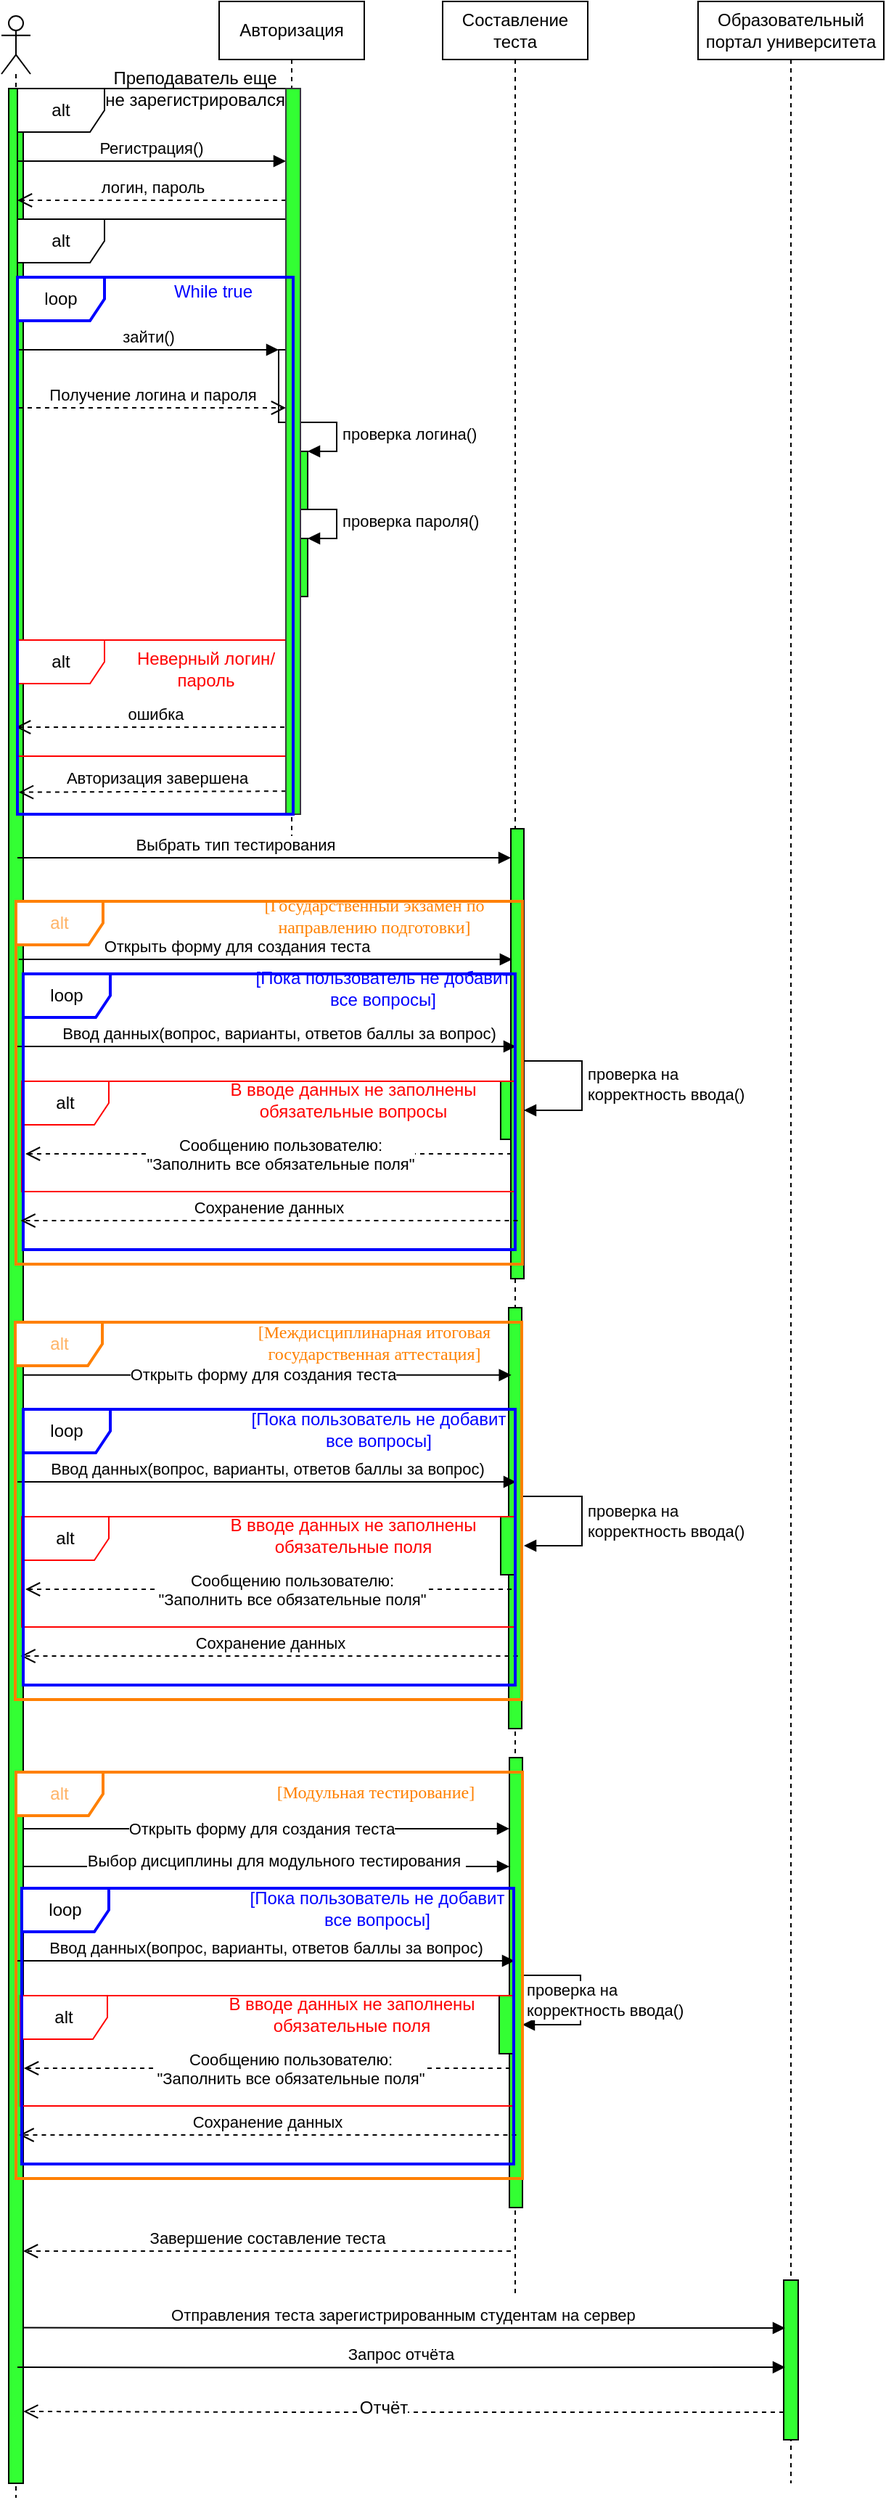 <mxfile version="13.9.9" type="device" pages="3"><diagram id="DQb4d8xNR6suvNKUtY2s" name="Страница 1"><mxGraphModel dx="1086" dy="806" grid="1" gridSize="10" guides="1" tooltips="1" connect="1" arrows="1" fold="1" page="1" pageScale="1" pageWidth="1169" pageHeight="827" math="0" shadow="0"><root><mxCell id="0"/><mxCell id="1" parent="0"/><mxCell id="EneFBmRPucy74xDtm1-v-18" value="" style="shape=umlLifeline;participant=umlActor;perimeter=lifelinePerimeter;whiteSpace=wrap;html=1;container=1;collapsible=0;recursiveResize=0;verticalAlign=top;spacingTop=36;outlineConnect=0;" parent="1" vertex="1"><mxGeometry y="10" width="20" height="1710" as="geometry"/></mxCell><mxCell id="EneFBmRPucy74xDtm1-v-19" value="" style="html=1;points=[];perimeter=orthogonalPerimeter;strokeColor=#000000;fillColor=#33FF33;" parent="EneFBmRPucy74xDtm1-v-18" vertex="1"><mxGeometry x="5" y="50" width="10" height="1650" as="geometry"/></mxCell><mxCell id="EneFBmRPucy74xDtm1-v-20" value="Авторизация" style="shape=umlLifeline;perimeter=lifelinePerimeter;whiteSpace=wrap;html=1;container=1;collapsible=0;recursiveResize=0;outlineConnect=0;" parent="1" vertex="1"><mxGeometry x="150" width="100" height="580" as="geometry"/></mxCell><mxCell id="EneFBmRPucy74xDtm1-v-21" value="alt" style="shape=umlFrame;whiteSpace=wrap;html=1;" parent="1" vertex="1"><mxGeometry x="11" y="60" width="190" height="90" as="geometry"/></mxCell><mxCell id="EneFBmRPucy74xDtm1-v-22" value="Преподаватель еще не зарегистрировался" style="text;html=1;strokeColor=none;fillColor=none;align=center;verticalAlign=middle;whiteSpace=wrap;rounded=0;" parent="1" vertex="1"><mxGeometry x="69" y="50" width="129" height="20" as="geometry"/></mxCell><mxCell id="EneFBmRPucy74xDtm1-v-23" value="" style="html=1;points=[];perimeter=orthogonalPerimeter;" parent="1" vertex="1"><mxGeometry x="196" y="110" width="10" height="30" as="geometry"/></mxCell><mxCell id="EneFBmRPucy74xDtm1-v-24" value="Регистрация()" style="html=1;verticalAlign=bottom;endArrow=block;entryX=0;entryY=0;exitX=0;exitY=0.556;exitDx=0;exitDy=0;exitPerimeter=0;" parent="1" source="EneFBmRPucy74xDtm1-v-21" target="EneFBmRPucy74xDtm1-v-23" edge="1"><mxGeometry relative="1" as="geometry"><mxPoint x="121" y="110" as="sourcePoint"/></mxGeometry></mxCell><mxCell id="EneFBmRPucy74xDtm1-v-25" value="логин, пароль" style="html=1;verticalAlign=bottom;endArrow=open;dashed=1;endSize=8;" parent="1" source="EneFBmRPucy74xDtm1-v-23" edge="1"><mxGeometry relative="1" as="geometry"><mxPoint x="11" y="137" as="targetPoint"/></mxGeometry></mxCell><mxCell id="EneFBmRPucy74xDtm1-v-26" value="alt" style="shape=umlFrame;whiteSpace=wrap;html=1;" parent="1" vertex="1"><mxGeometry x="11" y="150" width="190" height="290" as="geometry"/></mxCell><mxCell id="EneFBmRPucy74xDtm1-v-27" value="While true" style="text;html=1;strokeColor=none;fillColor=none;align=center;verticalAlign=middle;whiteSpace=wrap;rounded=0;labelBackgroundColor=#ffffff;fontColor=#0000FF;" parent="1" vertex="1"><mxGeometry x="111" y="190" width="70" height="20" as="geometry"/></mxCell><mxCell id="EneFBmRPucy74xDtm1-v-28" value="" style="html=1;points=[];perimeter=orthogonalPerimeter;" parent="1" vertex="1"><mxGeometry x="191" y="240" width="10" height="50" as="geometry"/></mxCell><mxCell id="EneFBmRPucy74xDtm1-v-29" value="зайти()" style="html=1;verticalAlign=bottom;endArrow=block;entryX=0;entryY=0;exitX=0.005;exitY=0.135;exitDx=0;exitDy=0;exitPerimeter=0;" parent="1" source="EneFBmRPucy74xDtm1-v-62" target="EneFBmRPucy74xDtm1-v-28" edge="1"><mxGeometry relative="1" as="geometry"><mxPoint x="121" y="220" as="sourcePoint"/></mxGeometry></mxCell><mxCell id="EneFBmRPucy74xDtm1-v-30" value="Получение логина и пароля" style="html=1;verticalAlign=bottom;endArrow=open;dashed=1;endSize=8;" parent="1" target="EneFBmRPucy74xDtm1-v-39" edge="1"><mxGeometry relative="1" as="geometry"><mxPoint x="10" y="287" as="targetPoint"/><mxPoint x="12" y="280" as="sourcePoint"/><Array as="points"><mxPoint x="131" y="280"/></Array></mxGeometry></mxCell><mxCell id="EneFBmRPucy74xDtm1-v-31" value="" style="html=1;points=[];perimeter=orthogonalPerimeter;fillColor=#33FF33;" parent="1" vertex="1"><mxGeometry x="201" y="310" width="10" height="40" as="geometry"/></mxCell><mxCell id="EneFBmRPucy74xDtm1-v-32" value="проверка логина()" style="edgeStyle=orthogonalEdgeStyle;html=1;align=left;spacingLeft=2;endArrow=block;rounded=0;entryX=1;entryY=0;" parent="1" target="EneFBmRPucy74xDtm1-v-31" edge="1"><mxGeometry relative="1" as="geometry"><mxPoint x="206" y="290" as="sourcePoint"/><Array as="points"><mxPoint x="231" y="290"/></Array></mxGeometry></mxCell><mxCell id="EneFBmRPucy74xDtm1-v-33" value="" style="html=1;points=[];perimeter=orthogonalPerimeter;fillColor=#33FF33;" parent="1" vertex="1"><mxGeometry x="201" y="370" width="10" height="40" as="geometry"/></mxCell><mxCell id="EneFBmRPucy74xDtm1-v-34" value="проверка пароля()" style="edgeStyle=orthogonalEdgeStyle;html=1;align=left;spacingLeft=2;endArrow=block;rounded=0;entryX=1;entryY=0;" parent="1" target="EneFBmRPucy74xDtm1-v-33" edge="1"><mxGeometry relative="1" as="geometry"><mxPoint x="206" y="350" as="sourcePoint"/><Array as="points"><mxPoint x="231" y="350"/></Array></mxGeometry></mxCell><mxCell id="EneFBmRPucy74xDtm1-v-35" value="alt" style="shape=umlFrame;whiteSpace=wrap;html=1;strokeColor=#FF0000;" parent="1" vertex="1"><mxGeometry x="11" y="440" width="190" height="80" as="geometry"/></mxCell><mxCell id="EneFBmRPucy74xDtm1-v-36" value="Неверный логин/пароль" style="text;html=1;strokeColor=none;fillColor=none;align=center;verticalAlign=middle;whiteSpace=wrap;rounded=0;fontColor=#FF0000;" parent="1" vertex="1"><mxGeometry x="91" y="450" width="100" height="20" as="geometry"/></mxCell><mxCell id="EneFBmRPucy74xDtm1-v-37" value="ошибка" style="html=1;verticalAlign=bottom;endArrow=open;dashed=1;endSize=8;exitX=1;exitY=0.75;exitDx=0;exitDy=0;exitPerimeter=0;" parent="1" source="EneFBmRPucy74xDtm1-v-35" edge="1"><mxGeometry relative="1" as="geometry"><mxPoint x="10" y="500" as="targetPoint"/><mxPoint x="196.5" y="500.5" as="sourcePoint"/></mxGeometry></mxCell><mxCell id="EneFBmRPucy74xDtm1-v-38" value="Авторизация завершена" style="html=1;verticalAlign=bottom;endArrow=open;dashed=1;endSize=8;exitX=1.005;exitY=0.957;exitDx=0;exitDy=0;exitPerimeter=0;entryX=0.005;entryY=0.959;entryDx=0;entryDy=0;entryPerimeter=0;" parent="1" source="EneFBmRPucy74xDtm1-v-62" target="EneFBmRPucy74xDtm1-v-62" edge="1"><mxGeometry relative="1" as="geometry"><mxPoint x="20.05" y="511.04" as="targetPoint"/><mxPoint x="211" y="510" as="sourcePoint"/></mxGeometry></mxCell><mxCell id="EneFBmRPucy74xDtm1-v-39" value="" style="html=1;points=[];perimeter=orthogonalPerimeter;strokeColor=#36393d;fillColor=#33FF33;" parent="1" vertex="1"><mxGeometry x="196" y="60" width="10" height="500" as="geometry"/></mxCell><mxCell id="EneFBmRPucy74xDtm1-v-40" value="Составление теста" style="shape=umlLifeline;perimeter=lifelinePerimeter;whiteSpace=wrap;html=1;container=1;collapsible=0;recursiveResize=0;outlineConnect=0;" parent="1" vertex="1"><mxGeometry x="304" width="100" height="1580" as="geometry"/></mxCell><mxCell id="EneFBmRPucy74xDtm1-v-42" value="" style="html=1;points=[];perimeter=orthogonalPerimeter;fillColor=#33FF33;" parent="EneFBmRPucy74xDtm1-v-40" vertex="1"><mxGeometry x="39.98" y="744" width="10" height="40" as="geometry"/></mxCell><mxCell id="EneFBmRPucy74xDtm1-v-43" value="проверка на &lt;br&gt;корректность ввода()" style="edgeStyle=orthogonalEdgeStyle;html=1;align=left;spacingLeft=2;endArrow=block;rounded=0;exitX=1;exitY=1;exitDx=0;exitDy=0;exitPerimeter=0;" parent="EneFBmRPucy74xDtm1-v-40" edge="1"><mxGeometry relative="1" as="geometry"><mxPoint x="54.98" y="730" as="sourcePoint"/><Array as="points"><mxPoint x="95.98" y="730"/><mxPoint x="95.98" y="764"/></Array><mxPoint x="55.98" y="764" as="targetPoint"/></mxGeometry></mxCell><mxCell id="EneFBmRPucy74xDtm1-v-102" value="" style="html=1;points=[];perimeter=orthogonalPerimeter;fillColor=#33FF33;" parent="EneFBmRPucy74xDtm1-v-40" vertex="1"><mxGeometry x="45.5" y="900" width="9" height="290" as="geometry"/></mxCell><mxCell id="EneFBmRPucy74xDtm1-v-45" value="Выбрать тип тестирования" style="html=1;verticalAlign=bottom;endArrow=block;" parent="1" edge="1"><mxGeometry x="-0.118" relative="1" as="geometry"><mxPoint x="11.001" y="590.0" as="sourcePoint"/><mxPoint x="351" y="590" as="targetPoint"/><mxPoint as="offset"/></mxGeometry></mxCell><mxCell id="EneFBmRPucy74xDtm1-v-51" value="" style="html=1;points=[];perimeter=orthogonalPerimeter;fillColor=#33FF33;" parent="1" vertex="1"><mxGeometry x="351" y="570" width="9" height="310" as="geometry"/></mxCell><mxCell id="EneFBmRPucy74xDtm1-v-52" value="Образовательный портал университета" style="shape=umlLifeline;perimeter=lifelinePerimeter;whiteSpace=wrap;html=1;container=1;collapsible=0;recursiveResize=0;outlineConnect=0;" parent="1" vertex="1"><mxGeometry x="480" width="128" height="1710" as="geometry"/></mxCell><mxCell id="EneFBmRPucy74xDtm1-v-75" value="" style="html=1;points=[];perimeter=orthogonalPerimeter;fillColor=#33FF33;" parent="EneFBmRPucy74xDtm1-v-52" vertex="1"><mxGeometry x="59" y="1570" width="10" height="110" as="geometry"/></mxCell><mxCell id="EneFBmRPucy74xDtm1-v-62" value="loop" style="shape=umlFrame;whiteSpace=wrap;html=1;strokeColor=#0000FF;strokeWidth=2;" parent="1" vertex="1"><mxGeometry x="11" y="190" width="190" height="370" as="geometry"/></mxCell><mxCell id="EneFBmRPucy74xDtm1-v-79" value="" style="group" parent="1" vertex="1" connectable="0"><mxGeometry x="9.98" y="620" width="350.02" height="250" as="geometry"/></mxCell><mxCell id="EneFBmRPucy74xDtm1-v-1" value="alt" style="shape=umlFrame;whiteSpace=wrap;html=1;strokeColor=#FF0000;" parent="EneFBmRPucy74xDtm1-v-79" vertex="1"><mxGeometry x="4.0" y="124" width="340" height="76" as="geometry"/></mxCell><mxCell id="EneFBmRPucy74xDtm1-v-47" value="В вводе данных не заполнены обязательные вопросы" style="text;html=1;strokeColor=none;fillColor=none;align=center;verticalAlign=middle;whiteSpace=wrap;rounded=0;fontColor=#FF0000;" parent="EneFBmRPucy74xDtm1-v-79" vertex="1"><mxGeometry x="131.02" y="127" width="202.98" height="20" as="geometry"/></mxCell><mxCell id="EneFBmRPucy74xDtm1-v-48" value="Сообщению пользователю: &lt;br&gt;&quot;Заполнить все обязательные поля&quot;" style="html=1;verticalAlign=bottom;endArrow=open;dashed=1;endSize=8;" parent="EneFBmRPucy74xDtm1-v-79" edge="1"><mxGeometry x="-0.051" y="16" relative="1" as="geometry"><mxPoint x="6.5" y="174.0" as="targetPoint"/><mxPoint x="341.5" y="174" as="sourcePoint"/><Array as="points"><mxPoint x="281.5" y="174"/></Array><mxPoint as="offset"/></mxGeometry></mxCell><mxCell id="EneFBmRPucy74xDtm1-v-66" value="Открыть форму для создания теста" style="html=1;verticalAlign=bottom;endArrow=block;" parent="EneFBmRPucy74xDtm1-v-79" edge="1"><mxGeometry x="-0.118" relative="1" as="geometry"><mxPoint x="1.95" y="40" as="sourcePoint"/><mxPoint x="341.95" y="40" as="targetPoint"/><mxPoint as="offset"/></mxGeometry></mxCell><mxCell id="EneFBmRPucy74xDtm1-v-70" value="Ввод данных(вопрос, варианты, ответов баллы за вопрос)" style="html=1;verticalAlign=bottom;endArrow=block;exitX=0.5;exitY=0.456;exitDx=0;exitDy=0;exitPerimeter=0;" parent="EneFBmRPucy74xDtm1-v-79" edge="1"><mxGeometry x="0.048" relative="1" as="geometry"><mxPoint x="1.02" y="100" as="sourcePoint"/><mxPoint x="344.52" y="100" as="targetPoint"/><mxPoint as="offset"/></mxGeometry></mxCell><mxCell id="EneFBmRPucy74xDtm1-v-71" value="loop" style="shape=umlFrame;whiteSpace=wrap;html=1;strokeColor=#0000FF;strokeWidth=2;" parent="EneFBmRPucy74xDtm1-v-79" vertex="1"><mxGeometry x="5.0" y="50" width="339" height="190" as="geometry"/></mxCell><mxCell id="EneFBmRPucy74xDtm1-v-73" value="Сохранение данных" style="html=1;verticalAlign=bottom;endArrow=open;dashed=1;endSize=8;" parent="EneFBmRPucy74xDtm1-v-79" edge="1"><mxGeometry relative="1" as="geometry"><mxPoint x="3.25" y="220.0" as="targetPoint"/><mxPoint x="345.75" y="220.0" as="sourcePoint"/></mxGeometry></mxCell><mxCell id="EneFBmRPucy74xDtm1-v-74" value="[Пока пользователь не добавит все вопросы]" style="text;html=1;strokeColor=none;fillColor=none;align=center;verticalAlign=middle;whiteSpace=wrap;rounded=0;fontColor=#0000FF;" parent="EneFBmRPucy74xDtm1-v-79" vertex="1"><mxGeometry x="156.02" y="50" width="194" height="20" as="geometry"/></mxCell><mxCell id="EneFBmRPucy74xDtm1-v-77" value="&lt;span style=&quot;line-height: 115% ; font-family: &amp;quot;times new roman&amp;quot; , serif&quot;&gt;&lt;font style=&quot;font-size: 12px&quot;&gt;[Государственный экзамен по направлению подготовки]&lt;/font&gt;&lt;/span&gt;" style="text;html=1;strokeColor=none;fillColor=none;align=center;verticalAlign=middle;whiteSpace=wrap;rounded=0;fontSize=12;fontColor=#FF8000;" parent="EneFBmRPucy74xDtm1-v-79" vertex="1"><mxGeometry x="144.02" width="206" height="20" as="geometry"/></mxCell><mxCell id="EneFBmRPucy74xDtm1-v-76" value="alt" style="shape=umlFrame;whiteSpace=wrap;html=1;strokeWidth=2;fontColor=#FFB366;strokeColor=#FF8000;" parent="EneFBmRPucy74xDtm1-v-79" vertex="1"><mxGeometry width="349" height="250" as="geometry"/></mxCell><mxCell id="EneFBmRPucy74xDtm1-v-50" value="Отправления теста зарегистрированным студентам на сервер&amp;nbsp;" style="html=1;verticalAlign=bottom;endArrow=block;exitX=1.053;exitY=0.935;exitDx=0;exitDy=0;exitPerimeter=0;" parent="1" source="EneFBmRPucy74xDtm1-v-19" edge="1"><mxGeometry relative="1" as="geometry"><mxPoint x="56" y="1690" as="sourcePoint"/><mxPoint x="540" y="1603" as="targetPoint"/><Array as="points"><mxPoint x="162" y="1603"/></Array></mxGeometry></mxCell><mxCell id="EneFBmRPucy74xDtm1-v-130" value="" style="group" parent="1" vertex="1" connectable="0"><mxGeometry x="9.5" y="910" width="390.5" height="260" as="geometry"/></mxCell><mxCell id="EneFBmRPucy74xDtm1-v-115" value="" style="html=1;points=[];perimeter=orthogonalPerimeter;fillColor=#33FF33;" parent="EneFBmRPucy74xDtm1-v-130" vertex="1"><mxGeometry x="334.5" y="134" width="10" height="40" as="geometry"/></mxCell><mxCell id="EneFBmRPucy74xDtm1-v-116" value="проверка на &lt;br&gt;корректность ввода()" style="edgeStyle=orthogonalEdgeStyle;html=1;align=left;spacingLeft=2;endArrow=block;rounded=0;exitX=1;exitY=1;exitDx=0;exitDy=0;exitPerimeter=0;" parent="EneFBmRPucy74xDtm1-v-130" edge="1"><mxGeometry relative="1" as="geometry"><mxPoint x="349.5" y="120" as="sourcePoint"/><Array as="points"><mxPoint x="390.5" y="120"/><mxPoint x="390.5" y="154"/></Array><mxPoint x="350.5" y="154" as="targetPoint"/></mxGeometry></mxCell><mxCell id="EneFBmRPucy74xDtm1-v-118" value="alt" style="shape=umlFrame;whiteSpace=wrap;html=1;strokeColor=#FF0000;" parent="EneFBmRPucy74xDtm1-v-130" vertex="1"><mxGeometry x="4.5" y="134" width="340" height="76" as="geometry"/></mxCell><mxCell id="EneFBmRPucy74xDtm1-v-119" value="В вводе данных не заполнены обязательные поля" style="text;html=1;strokeColor=none;fillColor=none;align=center;verticalAlign=middle;whiteSpace=wrap;rounded=0;fontColor=#FF0000;" parent="EneFBmRPucy74xDtm1-v-130" vertex="1"><mxGeometry x="131.52" y="137" width="202.98" height="20" as="geometry"/></mxCell><mxCell id="EneFBmRPucy74xDtm1-v-120" value="Сообщению пользователю: &lt;br&gt;&quot;Заполнить все обязательные поля&quot;" style="html=1;verticalAlign=bottom;endArrow=open;dashed=1;endSize=8;" parent="EneFBmRPucy74xDtm1-v-130" edge="1"><mxGeometry x="-79.5" y="-960" as="geometry"><mxPoint x="7" y="184.0" as="targetPoint"/><mxPoint x="342" y="184" as="sourcePoint"/><Array as="points"><mxPoint x="282" y="184"/></Array><mxPoint x="16" y="16" as="offset"/></mxGeometry></mxCell><mxCell id="EneFBmRPucy74xDtm1-v-121" value="Открыть форму для создания теста" style="html=1;verticalAlign=bottom;endArrow=block;entryX=0.205;entryY=0.16;entryDx=0;entryDy=0;entryPerimeter=0;" parent="EneFBmRPucy74xDtm1-v-130" source="EneFBmRPucy74xDtm1-v-19" target="EneFBmRPucy74xDtm1-v-102" edge="1"><mxGeometry x="-79.5" y="-960" as="geometry"><mxPoint x="2.5" y="50" as="sourcePoint"/><mxPoint x="342.45" y="50" as="targetPoint"/><mxPoint x="-3" y="9" as="offset"/></mxGeometry></mxCell><mxCell id="EneFBmRPucy74xDtm1-v-122" value="Ввод данных(вопрос, варианты, ответов баллы за вопрос)" style="html=1;verticalAlign=bottom;endArrow=block;exitX=0.5;exitY=0.456;exitDx=0;exitDy=0;exitPerimeter=0;" parent="EneFBmRPucy74xDtm1-v-130" edge="1"><mxGeometry x="0.5" y="10" as="geometry"><mxPoint x="1.52" y="110" as="sourcePoint"/><mxPoint x="345.02" y="110" as="targetPoint"/><mxPoint as="offset"/></mxGeometry></mxCell><mxCell id="EneFBmRPucy74xDtm1-v-124" value="Сохранение данных" style="html=1;verticalAlign=bottom;endArrow=open;dashed=1;endSize=8;" parent="EneFBmRPucy74xDtm1-v-130" edge="1"><mxGeometry x="0.5" y="10" as="geometry"><mxPoint x="3.75" y="230.0" as="targetPoint"/><mxPoint x="346.25" y="230.0" as="sourcePoint"/></mxGeometry></mxCell><mxCell id="EneFBmRPucy74xDtm1-v-125" value="[Пока пользователь не добавит все вопросы]" style="text;html=1;strokeColor=none;fillColor=none;align=center;verticalAlign=middle;whiteSpace=wrap;rounded=0;fontColor=#0000FF;" parent="EneFBmRPucy74xDtm1-v-130" vertex="1"><mxGeometry x="153.52" y="64" width="194" height="20" as="geometry"/></mxCell><mxCell id="EneFBmRPucy74xDtm1-v-126" value="&lt;span style=&quot;line-height: 115% ; font-family: &amp;#34;times new roman&amp;#34; , serif&quot;&gt;&lt;font style=&quot;font-size: 12px&quot;&gt;[Междисциплинарная итоговая государственная аттестация]&lt;/font&gt;&lt;/span&gt;" style="text;html=1;strokeColor=none;fillColor=none;align=center;verticalAlign=middle;whiteSpace=wrap;rounded=0;fontSize=12;fontColor=#FF8000;" parent="EneFBmRPucy74xDtm1-v-130" vertex="1"><mxGeometry x="144.52" y="4" width="206" height="20" as="geometry"/></mxCell><mxCell id="EneFBmRPucy74xDtm1-v-123" value="loop" style="shape=umlFrame;whiteSpace=wrap;html=1;strokeColor=#0000FF;strokeWidth=2;" parent="EneFBmRPucy74xDtm1-v-130" vertex="1"><mxGeometry x="5.5" y="60" width="339" height="190" as="geometry"/></mxCell><mxCell id="EneFBmRPucy74xDtm1-v-127" value="alt" style="shape=umlFrame;whiteSpace=wrap;html=1;strokeWidth=2;fontColor=#FFB366;strokeColor=#FF8000;" parent="EneFBmRPucy74xDtm1-v-130" vertex="1"><mxGeometry width="349" height="260" as="geometry"/></mxCell><mxCell id="EneFBmRPucy74xDtm1-v-160" value="" style="group" parent="1" vertex="1" connectable="0"><mxGeometry x="10" y="1210" width="388.98" height="310" as="geometry"/></mxCell><mxCell id="EneFBmRPucy74xDtm1-v-145" value="" style="html=1;points=[];perimeter=orthogonalPerimeter;fillColor=#33FF33;" parent="EneFBmRPucy74xDtm1-v-160" vertex="1"><mxGeometry x="340" width="9" height="310" as="geometry"/></mxCell><mxCell id="EneFBmRPucy74xDtm1-v-147" value="" style="html=1;points=[];perimeter=orthogonalPerimeter;fillColor=#33FF33;" parent="EneFBmRPucy74xDtm1-v-160" vertex="1"><mxGeometry x="332.98" y="164" width="10" height="40" as="geometry"/></mxCell><mxCell id="EneFBmRPucy74xDtm1-v-148" value="проверка на &lt;br&gt;корректность ввода()" style="edgeStyle=orthogonalEdgeStyle;html=1;align=left;spacingLeft=2;endArrow=block;rounded=0;exitX=1;exitY=1;exitDx=0;exitDy=0;exitPerimeter=0;" parent="EneFBmRPucy74xDtm1-v-160" edge="1"><mxGeometry x="-1.52" y="30" as="geometry"><mxPoint x="347.98" y="150" as="sourcePoint"/><Array as="points"><mxPoint x="388.98" y="150"/><mxPoint x="388.98" y="184"/></Array><mxPoint x="348.98" y="184" as="targetPoint"/></mxGeometry></mxCell><mxCell id="EneFBmRPucy74xDtm1-v-149" value="alt" style="shape=umlFrame;whiteSpace=wrap;html=1;strokeColor=#FF0000;" parent="EneFBmRPucy74xDtm1-v-160" vertex="1"><mxGeometry x="2.98" y="164" width="340" height="76" as="geometry"/></mxCell><mxCell id="EneFBmRPucy74xDtm1-v-150" value="В вводе данных не заполнены обязательные поля" style="text;html=1;strokeColor=none;fillColor=none;align=center;verticalAlign=middle;whiteSpace=wrap;rounded=0;fontColor=#FF0000;" parent="EneFBmRPucy74xDtm1-v-160" vertex="1"><mxGeometry x="130.0" y="167" width="202.98" height="20" as="geometry"/></mxCell><mxCell id="EneFBmRPucy74xDtm1-v-151" value="Сообщению пользователю: &lt;br&gt;&quot;Заполнить все обязательные поля&quot;" style="html=1;verticalAlign=bottom;endArrow=open;dashed=1;endSize=8;" parent="EneFBmRPucy74xDtm1-v-160" edge="1"><mxGeometry x="-81.02" y="-930" as="geometry"><mxPoint x="5.48" y="214.0" as="targetPoint"/><mxPoint x="340.48" y="214" as="sourcePoint"/><Array as="points"><mxPoint x="280.48" y="214"/></Array><mxPoint x="16" y="16" as="offset"/></mxGeometry></mxCell><mxCell id="EneFBmRPucy74xDtm1-v-152" value="Открыть форму для создания теста" style="html=1;verticalAlign=bottom;endArrow=block;exitX=0.99;exitY=0.831;exitDx=0;exitDy=0;exitPerimeter=0;" parent="EneFBmRPucy74xDtm1-v-160" edge="1"><mxGeometry x="-79.5" y="-956" as="geometry"><mxPoint x="4.9" y="48.95" as="sourcePoint"/><mxPoint x="340" y="48.95" as="targetPoint"/><mxPoint x="-3" y="9" as="offset"/></mxGeometry></mxCell><mxCell id="EneFBmRPucy74xDtm1-v-153" value="Ввод данных(вопрос, варианты, ответов баллы за вопрос)" style="html=1;verticalAlign=bottom;endArrow=block;exitX=0.5;exitY=0.456;exitDx=0;exitDy=0;exitPerimeter=0;" parent="EneFBmRPucy74xDtm1-v-160" edge="1"><mxGeometry x="-1.02" y="40" as="geometry"><mxPoint y="140" as="sourcePoint"/><mxPoint x="343.5" y="140" as="targetPoint"/><mxPoint as="offset"/></mxGeometry></mxCell><mxCell id="EneFBmRPucy74xDtm1-v-154" value="Сохранение данных" style="html=1;verticalAlign=bottom;endArrow=open;dashed=1;endSize=8;" parent="EneFBmRPucy74xDtm1-v-160" edge="1"><mxGeometry x="-1.02" y="40" as="geometry"><mxPoint x="2.23" y="260.0" as="targetPoint"/><mxPoint x="344.73" y="260.0" as="sourcePoint"/></mxGeometry></mxCell><mxCell id="EneFBmRPucy74xDtm1-v-155" value="[Пока пользователь не добавит все вопросы]" style="text;html=1;strokeColor=none;fillColor=none;align=center;verticalAlign=middle;whiteSpace=wrap;rounded=0;fontColor=#0000FF;" parent="EneFBmRPucy74xDtm1-v-160" vertex="1"><mxGeometry x="152.0" y="94" width="194" height="20" as="geometry"/></mxCell><mxCell id="EneFBmRPucy74xDtm1-v-156" value="&lt;span style=&quot;line-height: 115% ; font-family: &amp;#34;times new roman&amp;#34; , serif&quot;&gt;&lt;font style=&quot;font-size: 12px&quot;&gt;[Модульная тестирование]&lt;/font&gt;&lt;/span&gt;" style="text;html=1;strokeColor=none;fillColor=none;align=center;verticalAlign=middle;whiteSpace=wrap;rounded=0;fontSize=12;fontColor=#FF8000;" parent="EneFBmRPucy74xDtm1-v-160" vertex="1"><mxGeometry x="144.52" y="14" width="206" height="20" as="geometry"/></mxCell><mxCell id="EneFBmRPucy74xDtm1-v-157" value="loop" style="shape=umlFrame;whiteSpace=wrap;html=1;strokeColor=#0000FF;strokeWidth=2;" parent="EneFBmRPucy74xDtm1-v-160" vertex="1"><mxGeometry x="3.98" y="90" width="339" height="190" as="geometry"/></mxCell><mxCell id="EneFBmRPucy74xDtm1-v-159" value="Выбор дисциплины для модульного тестирования&amp;nbsp;" style="html=1;verticalAlign=bottom;endArrow=block;" parent="EneFBmRPucy74xDtm1-v-160" source="EneFBmRPucy74xDtm1-v-19" edge="1"><mxGeometry x="-80" y="-1260" as="geometry"><mxPoint x="14.9" y="64.95" as="sourcePoint"/><mxPoint x="340" y="75" as="targetPoint"/><mxPoint x="6" y="5" as="offset"/></mxGeometry></mxCell><mxCell id="EneFBmRPucy74xDtm1-v-158" value="alt" style="shape=umlFrame;whiteSpace=wrap;html=1;strokeWidth=2;fontColor=#FFB366;strokeColor=#FF8000;" parent="EneFBmRPucy74xDtm1-v-160" vertex="1"><mxGeometry y="10" width="349" height="280" as="geometry"/></mxCell><mxCell id="EneFBmRPucy74xDtm1-v-161" value="Завершение составление теста" style="html=1;verticalAlign=bottom;endArrow=open;dashed=1;endSize=8;" parent="1" target="EneFBmRPucy74xDtm1-v-19" edge="1"><mxGeometry relative="1" as="geometry"><mxPoint x="166.0" y="1550" as="targetPoint"/><mxPoint x="351" y="1550" as="sourcePoint"/></mxGeometry></mxCell><mxCell id="EneFBmRPucy74xDtm1-v-166" value="" style="html=1;verticalAlign=bottom;endArrow=open;dashed=1;endSize=8;entryX=1.012;entryY=0.97;entryDx=0;entryDy=0;entryPerimeter=0;" parent="1" source="EneFBmRPucy74xDtm1-v-75" target="EneFBmRPucy74xDtm1-v-19" edge="1"><mxGeometry relative="1" as="geometry"><mxPoint x="20" y="1661" as="targetPoint"/><mxPoint x="404" y="1700" as="sourcePoint"/><Array as="points"><mxPoint x="210" y="1661"/></Array></mxGeometry></mxCell><mxCell id="EneFBmRPucy74xDtm1-v-169" value="Отчёт" style="edgeLabel;html=1;align=center;verticalAlign=middle;resizable=0;points=[];fontSize=12;fontColor=#000000;" parent="EneFBmRPucy74xDtm1-v-166" vertex="1" connectable="0"><mxGeometry x="0.056" y="-3" relative="1" as="geometry"><mxPoint as="offset"/></mxGeometry></mxCell><mxCell id="EneFBmRPucy74xDtm1-v-167" value="Запрос отчёта" style="html=1;verticalAlign=bottom;endArrow=block;exitX=1.053;exitY=0.935;exitDx=0;exitDy=0;exitPerimeter=0;" parent="1" edge="1"><mxGeometry relative="1" as="geometry"><mxPoint x="11.0" y="1630.0" as="sourcePoint"/><mxPoint x="540" y="1630" as="targetPoint"/><Array as="points"><mxPoint x="157.47" y="1630.25"/></Array></mxGeometry></mxCell></root></mxGraphModel></diagram><diagram id="0sHlvGUHrufgO4FizRIt" name="Страница 2"><mxGraphModel dx="517" dy="384" grid="1" gridSize="10" guides="1" tooltips="1" connect="1" arrows="1" fold="1" page="1" pageScale="1" pageWidth="1169" pageHeight="827" math="0" shadow="0"><root><mxCell id="208xJ8QuzEEIwREVG3SK-0"/><mxCell id="208xJ8QuzEEIwREVG3SK-1" parent="208xJ8QuzEEIwREVG3SK-0"/><mxCell id="n9BC7-JkYhiyaj2B040G-0" value="" style="shape=umlLifeline;participant=umlActor;perimeter=lifelinePerimeter;whiteSpace=wrap;html=1;container=1;collapsible=0;recursiveResize=0;verticalAlign=top;spacingTop=36;outlineConnect=0;" parent="208xJ8QuzEEIwREVG3SK-1" vertex="1"><mxGeometry x="70" y="60" width="20" height="1540" as="geometry"/></mxCell><mxCell id="n9BC7-JkYhiyaj2B040G-1" value="" style="html=1;points=[];perimeter=orthogonalPerimeter;strokeColor=#000000;fillColor=#33FF33;" parent="n9BC7-JkYhiyaj2B040G-0" vertex="1"><mxGeometry x="5" y="50" width="10" height="1480" as="geometry"/></mxCell><mxCell id="n9BC7-JkYhiyaj2B040G-2" value="Авторизация" style="shape=umlLifeline;perimeter=lifelinePerimeter;whiteSpace=wrap;html=1;container=1;collapsible=0;recursiveResize=0;outlineConnect=0;" parent="208xJ8QuzEEIwREVG3SK-1" vertex="1"><mxGeometry x="220" y="50" width="100" height="580" as="geometry"/></mxCell><mxCell id="n9BC7-JkYhiyaj2B040G-3" value="alt" style="shape=umlFrame;whiteSpace=wrap;html=1;" parent="208xJ8QuzEEIwREVG3SK-1" vertex="1"><mxGeometry x="81" y="110" width="190" height="90" as="geometry"/></mxCell><mxCell id="n9BC7-JkYhiyaj2B040G-4" value="Пользователь еще не зарегистрировался" style="text;html=1;strokeColor=none;fillColor=none;align=center;verticalAlign=middle;whiteSpace=wrap;rounded=0;" parent="208xJ8QuzEEIwREVG3SK-1" vertex="1"><mxGeometry x="132" y="100" width="149" height="20" as="geometry"/></mxCell><mxCell id="n9BC7-JkYhiyaj2B040G-5" value="" style="html=1;points=[];perimeter=orthogonalPerimeter;" parent="208xJ8QuzEEIwREVG3SK-1" vertex="1"><mxGeometry x="266" y="160" width="10" height="30" as="geometry"/></mxCell><mxCell id="n9BC7-JkYhiyaj2B040G-6" value="Регистрация()" style="html=1;verticalAlign=bottom;endArrow=block;entryX=0;entryY=0;exitX=0;exitY=0.556;exitDx=0;exitDy=0;exitPerimeter=0;" parent="208xJ8QuzEEIwREVG3SK-1" source="n9BC7-JkYhiyaj2B040G-3" target="n9BC7-JkYhiyaj2B040G-5" edge="1"><mxGeometry relative="1" as="geometry"><mxPoint x="191" y="160" as="sourcePoint"/></mxGeometry></mxCell><mxCell id="n9BC7-JkYhiyaj2B040G-7" value="логин, пароль" style="html=1;verticalAlign=bottom;endArrow=open;dashed=1;endSize=8;" parent="208xJ8QuzEEIwREVG3SK-1" source="n9BC7-JkYhiyaj2B040G-5" edge="1"><mxGeometry relative="1" as="geometry"><mxPoint x="81" y="187" as="targetPoint"/></mxGeometry></mxCell><mxCell id="n9BC7-JkYhiyaj2B040G-8" value="alt" style="shape=umlFrame;whiteSpace=wrap;html=1;" parent="208xJ8QuzEEIwREVG3SK-1" vertex="1"><mxGeometry x="81" y="200" width="190" height="290" as="geometry"/></mxCell><mxCell id="n9BC7-JkYhiyaj2B040G-9" value="While true" style="text;html=1;strokeColor=none;fillColor=none;align=center;verticalAlign=middle;whiteSpace=wrap;rounded=0;labelBackgroundColor=#ffffff;fontColor=#0000FF;" parent="208xJ8QuzEEIwREVG3SK-1" vertex="1"><mxGeometry x="181" y="240" width="70" height="20" as="geometry"/></mxCell><mxCell id="n9BC7-JkYhiyaj2B040G-10" value="" style="html=1;points=[];perimeter=orthogonalPerimeter;" parent="208xJ8QuzEEIwREVG3SK-1" vertex="1"><mxGeometry x="261" y="290" width="10" height="50" as="geometry"/></mxCell><mxCell id="n9BC7-JkYhiyaj2B040G-11" value="зайти()" style="html=1;verticalAlign=bottom;endArrow=block;entryX=0;entryY=0;exitX=0.005;exitY=0.135;exitDx=0;exitDy=0;exitPerimeter=0;" parent="208xJ8QuzEEIwREVG3SK-1" source="n9BC7-JkYhiyaj2B040G-31" target="n9BC7-JkYhiyaj2B040G-10" edge="1"><mxGeometry relative="1" as="geometry"><mxPoint x="191" y="270" as="sourcePoint"/></mxGeometry></mxCell><mxCell id="n9BC7-JkYhiyaj2B040G-12" value="Получение логина и пароля" style="html=1;verticalAlign=bottom;endArrow=open;dashed=1;endSize=8;" parent="208xJ8QuzEEIwREVG3SK-1" target="n9BC7-JkYhiyaj2B040G-21" edge="1"><mxGeometry relative="1" as="geometry"><mxPoint x="80" y="337" as="targetPoint"/><mxPoint x="82" y="330" as="sourcePoint"/><Array as="points"><mxPoint x="201" y="330"/></Array></mxGeometry></mxCell><mxCell id="n9BC7-JkYhiyaj2B040G-13" value="" style="html=1;points=[];perimeter=orthogonalPerimeter;fillColor=#33FF33;" parent="208xJ8QuzEEIwREVG3SK-1" vertex="1"><mxGeometry x="271" y="360" width="10" height="40" as="geometry"/></mxCell><mxCell id="n9BC7-JkYhiyaj2B040G-14" value="проверка логина()" style="edgeStyle=orthogonalEdgeStyle;html=1;align=left;spacingLeft=2;endArrow=block;rounded=0;entryX=1;entryY=0;" parent="208xJ8QuzEEIwREVG3SK-1" target="n9BC7-JkYhiyaj2B040G-13" edge="1"><mxGeometry relative="1" as="geometry"><mxPoint x="276" y="340" as="sourcePoint"/><Array as="points"><mxPoint x="301" y="340"/></Array></mxGeometry></mxCell><mxCell id="n9BC7-JkYhiyaj2B040G-15" value="" style="html=1;points=[];perimeter=orthogonalPerimeter;fillColor=#33FF33;" parent="208xJ8QuzEEIwREVG3SK-1" vertex="1"><mxGeometry x="271" y="420" width="10" height="40" as="geometry"/></mxCell><mxCell id="n9BC7-JkYhiyaj2B040G-16" value="проверка пароля()" style="edgeStyle=orthogonalEdgeStyle;html=1;align=left;spacingLeft=2;endArrow=block;rounded=0;entryX=1;entryY=0;" parent="208xJ8QuzEEIwREVG3SK-1" target="n9BC7-JkYhiyaj2B040G-15" edge="1"><mxGeometry relative="1" as="geometry"><mxPoint x="276" y="400" as="sourcePoint"/><Array as="points"><mxPoint x="301" y="400"/></Array></mxGeometry></mxCell><mxCell id="n9BC7-JkYhiyaj2B040G-17" value="alt" style="shape=umlFrame;whiteSpace=wrap;html=1;strokeColor=#FF0000;" parent="208xJ8QuzEEIwREVG3SK-1" vertex="1"><mxGeometry x="81" y="490" width="190" height="80" as="geometry"/></mxCell><mxCell id="n9BC7-JkYhiyaj2B040G-18" value="Неверный логин/пароль" style="text;html=1;strokeColor=none;fillColor=none;align=center;verticalAlign=middle;whiteSpace=wrap;rounded=0;fontColor=#FF0000;" parent="208xJ8QuzEEIwREVG3SK-1" vertex="1"><mxGeometry x="161" y="500" width="100" height="20" as="geometry"/></mxCell><mxCell id="n9BC7-JkYhiyaj2B040G-19" value="ошибка" style="html=1;verticalAlign=bottom;endArrow=open;dashed=1;endSize=8;exitX=1;exitY=0.75;exitDx=0;exitDy=0;exitPerimeter=0;" parent="208xJ8QuzEEIwREVG3SK-1" source="n9BC7-JkYhiyaj2B040G-17" edge="1"><mxGeometry relative="1" as="geometry"><mxPoint x="80" y="550" as="targetPoint"/><mxPoint x="266.5" y="550.5" as="sourcePoint"/></mxGeometry></mxCell><mxCell id="n9BC7-JkYhiyaj2B040G-20" value="Авторизация завершена" style="html=1;verticalAlign=bottom;endArrow=open;dashed=1;endSize=8;exitX=1.005;exitY=0.957;exitDx=0;exitDy=0;exitPerimeter=0;entryX=0.005;entryY=0.959;entryDx=0;entryDy=0;entryPerimeter=0;" parent="208xJ8QuzEEIwREVG3SK-1" source="n9BC7-JkYhiyaj2B040G-31" target="n9BC7-JkYhiyaj2B040G-31" edge="1"><mxGeometry relative="1" as="geometry"><mxPoint x="90.05" y="561.04" as="targetPoint"/><mxPoint x="281" y="560" as="sourcePoint"/></mxGeometry></mxCell><mxCell id="n9BC7-JkYhiyaj2B040G-21" value="" style="html=1;points=[];perimeter=orthogonalPerimeter;strokeColor=#36393d;fillColor=#33FF33;" parent="208xJ8QuzEEIwREVG3SK-1" vertex="1"><mxGeometry x="266" y="110" width="10" height="500" as="geometry"/></mxCell><mxCell id="n9BC7-JkYhiyaj2B040G-22" value="Регистрация студента" style="shape=umlLifeline;perimeter=lifelinePerimeter;whiteSpace=wrap;html=1;container=1;collapsible=0;recursiveResize=0;outlineConnect=0;" parent="208xJ8QuzEEIwREVG3SK-1" vertex="1"><mxGeometry x="374" y="50" width="100" height="1550" as="geometry"/></mxCell><mxCell id="n9BC7-JkYhiyaj2B040G-28" value="" style="html=1;points=[];perimeter=orthogonalPerimeter;fillColor=#33FF33;" parent="n9BC7-JkYhiyaj2B040G-22" vertex="1"><mxGeometry x="43.75" y="564" width="9" height="50" as="geometry"/></mxCell><mxCell id="6uqJnpl1MPAtp9ghEndQ-16" value="" style="html=1;points=[];perimeter=orthogonalPerimeter;fillColor=#33FF33;" parent="n9BC7-JkYhiyaj2B040G-22" vertex="1"><mxGeometry x="45.5" y="751" width="9" height="30" as="geometry"/></mxCell><mxCell id="n9BC7-JkYhiyaj2B040G-29" value="БД университета" style="shape=umlLifeline;perimeter=lifelinePerimeter;whiteSpace=wrap;html=1;container=1;collapsible=0;recursiveResize=0;outlineConnect=0;" parent="208xJ8QuzEEIwREVG3SK-1" vertex="1"><mxGeometry x="550" y="50" width="128" height="1550" as="geometry"/></mxCell><mxCell id="6uqJnpl1MPAtp9ghEndQ-14" value="" style="html=1;points=[];perimeter=orthogonalPerimeter;fillColor=#CCCCFF;" parent="n9BC7-JkYhiyaj2B040G-29" vertex="1"><mxGeometry x="61.5" y="610" width="9" height="160" as="geometry"/></mxCell><mxCell id="6uqJnpl1MPAtp9ghEndQ-15" value="" style="html=1;points=[];perimeter=orthogonalPerimeter;fillColor=#CCCCFF;" parent="n9BC7-JkYhiyaj2B040G-29" vertex="1"><mxGeometry x="61.5" y="770" width="9" height="150" as="geometry"/></mxCell><mxCell id="n9BC7-JkYhiyaj2B040G-31" value="loop" style="shape=umlFrame;whiteSpace=wrap;html=1;strokeColor=#0000FF;strokeWidth=2;" parent="208xJ8QuzEEIwREVG3SK-1" vertex="1"><mxGeometry x="81" y="240" width="190" height="370" as="geometry"/></mxCell><mxCell id="o8aKPYI0MFxvwjmHxgfc-0" value="Регистрация на тестирование" style="html=1;verticalAlign=bottom;endArrow=block;exitX=1.324;exitY=0.359;exitDx=0;exitDy=0;exitPerimeter=0;" parent="208xJ8QuzEEIwREVG3SK-1" source="n9BC7-JkYhiyaj2B040G-1" target="n9BC7-JkYhiyaj2B040G-28" edge="1"><mxGeometry relative="1" as="geometry"><mxPoint x="84.25" y="660.04" as="sourcePoint"/><mxPoint x="269.25" y="660" as="targetPoint"/></mxGeometry></mxCell><mxCell id="MhGrQtp_rocKRzWrysQS-2" value="" style="group" parent="208xJ8QuzEEIwREVG3SK-1" vertex="1" connectable="0"><mxGeometry x="82.5" y="1250" width="538" height="251" as="geometry"/></mxCell><mxCell id="h3WD1JfxMZgYjTh-piUj-19" value="" style="html=1;points=[];perimeter=orthogonalPerimeter;fillColor=#33FF33;" parent="MhGrQtp_rocKRzWrysQS-2" vertex="1"><mxGeometry x="335.5" y="80" width="9" height="30" as="geometry"/></mxCell><mxCell id="h3WD1JfxMZgYjTh-piUj-20" value="" style="html=1;points=[];perimeter=orthogonalPerimeter;fillColor=#FFCCCC;" parent="MhGrQtp_rocKRzWrysQS-2" vertex="1"><mxGeometry x="529" width="9" height="120" as="geometry"/></mxCell><mxCell id="h3WD1JfxMZgYjTh-piUj-21" value="" style="html=1;points=[];perimeter=orthogonalPerimeter;fillColor=#FFCCCC;" parent="MhGrQtp_rocKRzWrysQS-2" vertex="1"><mxGeometry x="529" y="120" width="9" height="130" as="geometry"/></mxCell><mxCell id="h3WD1JfxMZgYjTh-piUj-22" value="" style="html=1;verticalAlign=bottom;endArrow=open;dashed=1;endSize=8;" parent="MhGrQtp_rocKRzWrysQS-2" edge="1"><mxGeometry x="-82.5" y="-1025" as="geometry"><mxPoint x="2.5" y="65" as="targetPoint"/><mxPoint x="528.5" y="65" as="sourcePoint"/><Array as="points"/><mxPoint x="22" y="10" as="offset"/></mxGeometry></mxCell><mxCell id="MhGrQtp_rocKRzWrysQS-0" value="&lt;span style=&quot;font-size: 11px&quot;&gt;Список студентов по критерию&lt;/span&gt;" style="edgeLabel;html=1;align=center;verticalAlign=middle;resizable=0;points=[];fontSize=12;fontColor=#000000;" parent="h3WD1JfxMZgYjTh-piUj-22" vertex="1" connectable="0"><mxGeometry relative="1" as="geometry"><mxPoint x="-9" y="-3" as="offset"/></mxGeometry></mxCell><mxCell id="h3WD1JfxMZgYjTh-piUj-23" value="Запрос студентов (по: факультетам, группе и курсу),&lt;br&gt;&amp;nbsp;у которых нет: задолженностей по оплате и предмету&amp;nbsp;&amp;nbsp;" style="html=1;verticalAlign=bottom;endArrow=block;exitX=0.91;exitY=0.455;exitDx=0;exitDy=0;exitPerimeter=0;" parent="MhGrQtp_rocKRzWrysQS-2" edge="1"><mxGeometry x="-80" y="-1290" as="geometry"><mxPoint x="3.6" y="36.75" as="sourcePoint"/><mxPoint x="530" y="36.75" as="targetPoint"/><mxPoint x="43" y="13" as="offset"/></mxGeometry></mxCell><mxCell id="h3WD1JfxMZgYjTh-piUj-24" value="Сохранение данных" style="html=1;verticalAlign=bottom;endArrow=open;dashed=1;endSize=8;" parent="MhGrQtp_rocKRzWrysQS-2" edge="1"><mxGeometry x="-81" y="-864" as="geometry"><mxPoint x="1" y="220" as="targetPoint"/><mxPoint x="339" y="220" as="sourcePoint"/><mxPoint x="8" y="-3" as="offset"/></mxGeometry></mxCell><mxCell id="h3WD1JfxMZgYjTh-piUj-25" value="&lt;span style=&quot;line-height: 115% ; font-family: &amp;#34;times new roman&amp;#34; , serif&quot;&gt;Модульное тестирование&lt;/span&gt;" style="text;html=1;strokeColor=none;fillColor=none;align=center;verticalAlign=middle;whiteSpace=wrap;rounded=0;fontSize=12;fontColor=#FF8000;strokeWidth=1;labelBackgroundColor=#FFFFCC;" parent="MhGrQtp_rocKRzWrysQS-2" vertex="1"><mxGeometry x="388.52" y="1" width="142.48" height="20" as="geometry"/></mxCell><mxCell id="h3WD1JfxMZgYjTh-piUj-26" value="Регистрация полученных студентов по запросу" style="html=1;verticalAlign=bottom;endArrow=block;" parent="MhGrQtp_rocKRzWrysQS-2" edge="1"><mxGeometry x="-81" y="-864" as="geometry"><mxPoint y="96" as="sourcePoint"/><mxPoint x="338.5" y="96" as="targetPoint"/><mxPoint x="-10" as="offset"/></mxGeometry></mxCell><mxCell id="h3WD1JfxMZgYjTh-piUj-27" value="alt" style="shape=umlFrame;whiteSpace=wrap;html=1;strokeColor=#FF0000;strokeWidth=2;" parent="MhGrQtp_rocKRzWrysQS-2" vertex="1"><mxGeometry x="2" y="116" width="534" height="80" as="geometry"/></mxCell><mxCell id="h3WD1JfxMZgYjTh-piUj-28" value="Исключение" style="text;html=1;strokeColor=none;fillColor=none;align=center;verticalAlign=middle;whiteSpace=wrap;rounded=0;fontColor=#FF0000;" parent="MhGrQtp_rocKRzWrysQS-2" vertex="1"><mxGeometry x="426" y="116" width="100" height="20" as="geometry"/></mxCell><mxCell id="h3WD1JfxMZgYjTh-piUj-29" value="Регистрация студента на тестирование" style="html=1;verticalAlign=bottom;endArrow=open;dashed=1;endSize=8;entryX=0.001;entryY=0.875;entryDx=0;entryDy=0;entryPerimeter=0;" parent="MhGrQtp_rocKRzWrysQS-2" edge="1"><mxGeometry x="-3" y="-60" as="geometry"><mxPoint x="2.534" y="177.0" as="targetPoint"/><mxPoint x="336" y="177" as="sourcePoint"/></mxGeometry></mxCell><mxCell id="h3WD1JfxMZgYjTh-piUj-30" value="Поиск студента по ...(ФИО, факультет, группа)" style="html=1;verticalAlign=bottom;endArrow=block;exitX=0.001;exitY=0.631;exitDx=0;exitDy=0;exitPerimeter=0;" parent="MhGrQtp_rocKRzWrysQS-2" edge="1"><mxGeometry x="-84.6" y="-926" as="geometry"><mxPoint x="2.534" y="154.48" as="sourcePoint"/><mxPoint x="525.5" y="154.48" as="targetPoint"/><mxPoint x="-2" as="offset"/><Array as="points"/></mxGeometry></mxCell><mxCell id="h3WD1JfxMZgYjTh-piUj-31" value="" style="html=1;points=[];perimeter=orthogonalPerimeter;fillColor=#33FF33;" parent="MhGrQtp_rocKRzWrysQS-2" vertex="1"><mxGeometry x="335.5" y="162" width="9" height="26" as="geometry"/></mxCell><mxCell id="h3WD1JfxMZgYjTh-piUj-32" value="" style="html=1;points=[];perimeter=orthogonalPerimeter;fillColor=#33FF33;" parent="MhGrQtp_rocKRzWrysQS-2" vertex="1"><mxGeometry x="337.76" y="206" width="9" height="26" as="geometry"/></mxCell><mxCell id="h3WD1JfxMZgYjTh-piUj-33" value="alt" style="shape=umlFrame;whiteSpace=wrap;html=1;strokeWidth=2;fontColor=#FFB366;strokeColor=#FF8000;" parent="MhGrQtp_rocKRzWrysQS-2" vertex="1"><mxGeometry y="1" width="534" height="250" as="geometry"/></mxCell><mxCell id="MhGrQtp_rocKRzWrysQS-4" value="" style="group" parent="208xJ8QuzEEIwREVG3SK-1" vertex="1" connectable="0"><mxGeometry x="80" y="970" width="540.5" height="280" as="geometry"/></mxCell><mxCell id="h3WD1JfxMZgYjTh-piUj-3" value="" style="html=1;points=[];perimeter=orthogonalPerimeter;fillColor=#CCFFCC;" parent="MhGrQtp_rocKRzWrysQS-4" vertex="1"><mxGeometry x="531.5" y="140" width="9" height="140" as="geometry"/></mxCell><mxCell id="h3WD1JfxMZgYjTh-piUj-1" value="" style="html=1;points=[];perimeter=orthogonalPerimeter;fillColor=#33FF33;" parent="MhGrQtp_rocKRzWrysQS-4" vertex="1"><mxGeometry x="338" y="100" width="9" height="30" as="geometry"/></mxCell><mxCell id="h3WD1JfxMZgYjTh-piUj-2" value="" style="html=1;points=[];perimeter=orthogonalPerimeter;fillColor=#CCFFCC;" parent="MhGrQtp_rocKRzWrysQS-4" vertex="1"><mxGeometry x="531.5" width="9" height="140" as="geometry"/></mxCell><mxCell id="h3WD1JfxMZgYjTh-piUj-4" value="&lt;font style=&quot;font-size: 11px&quot;&gt;Список студентов по критерию&lt;/font&gt;" style="html=1;verticalAlign=bottom;endArrow=open;dashed=1;endSize=8;entryX=0.009;entryY=0.28;entryDx=0;entryDy=0;entryPerimeter=0;" parent="MhGrQtp_rocKRzWrysQS-4" target="h3WD1JfxMZgYjTh-piUj-15" edge="1"><mxGeometry x="-80" y="-1010" as="geometry"><mxPoint x="-1.5" y="116" as="targetPoint"/><mxPoint x="531" y="80" as="sourcePoint"/><Array as="points"/><mxPoint x="22" y="10" as="offset"/></mxGeometry></mxCell><mxCell id="h3WD1JfxMZgYjTh-piUj-5" value="&lt;font style=&quot;font-size: 11px&quot;&gt;Список студентов по факультету(4 курс)&lt;/font&gt;" style="html=1;verticalAlign=bottom;endArrow=block;exitX=0.91;exitY=0.455;exitDx=0;exitDy=0;exitPerimeter=0;" parent="MhGrQtp_rocKRzWrysQS-4" edge="1"><mxGeometry x="-80" y="-1010" as="geometry"><mxPoint x="6.1" y="56.75" as="sourcePoint"/><mxPoint x="532.5" y="56.75" as="targetPoint"/><mxPoint x="41" as="offset"/></mxGeometry></mxCell><mxCell id="h3WD1JfxMZgYjTh-piUj-6" value="Сохранение данных" style="html=1;verticalAlign=bottom;endArrow=open;dashed=1;endSize=8;" parent="MhGrQtp_rocKRzWrysQS-4" edge="1"><mxGeometry x="-78.5" y="-844" as="geometry"><mxPoint x="3.5" y="240" as="targetPoint"/><mxPoint x="341.5" y="240" as="sourcePoint"/><mxPoint x="8" y="-3" as="offset"/></mxGeometry></mxCell><mxCell id="h3WD1JfxMZgYjTh-piUj-7" value="&lt;span style=&quot;line-height: 115% ; font-family: &amp;#34;times new roman&amp;#34; , serif&quot;&gt;Государственный экзамен по направлению подготовки&amp;nbsp;&lt;/span&gt;" style="text;html=1;strokeColor=none;fillColor=none;align=center;verticalAlign=middle;whiteSpace=wrap;rounded=0;fontSize=12;fontColor=#FF8000;strokeWidth=1;labelBackgroundColor=#FFFFCC;" parent="MhGrQtp_rocKRzWrysQS-4" vertex="1"><mxGeometry x="239.02" y="10" width="292.48" height="20" as="geometry"/></mxCell><mxCell id="h3WD1JfxMZgYjTh-piUj-8" value="Регистрация полученных студентов по запросу" style="html=1;verticalAlign=bottom;endArrow=block;" parent="MhGrQtp_rocKRzWrysQS-4" edge="1"><mxGeometry x="-78.5" y="-844" as="geometry"><mxPoint x="2.5" y="116" as="sourcePoint"/><mxPoint x="341" y="116" as="targetPoint"/><mxPoint x="-10" as="offset"/></mxGeometry></mxCell><mxCell id="h3WD1JfxMZgYjTh-piUj-9" value="alt" style="shape=umlFrame;whiteSpace=wrap;html=1;strokeColor=#FF0000;strokeWidth=2;" parent="MhGrQtp_rocKRzWrysQS-4" vertex="1"><mxGeometry x="4.5" y="136" width="534" height="80" as="geometry"/></mxCell><mxCell id="h3WD1JfxMZgYjTh-piUj-10" value="Исключение" style="text;html=1;strokeColor=none;fillColor=none;align=center;verticalAlign=middle;whiteSpace=wrap;rounded=0;fontColor=#FF0000;" parent="MhGrQtp_rocKRzWrysQS-4" vertex="1"><mxGeometry x="428.5" y="136" width="100" height="20" as="geometry"/></mxCell><mxCell id="h3WD1JfxMZgYjTh-piUj-11" value="Регистрация студента на тестирование" style="html=1;verticalAlign=bottom;endArrow=open;dashed=1;endSize=8;entryX=0.001;entryY=0.875;entryDx=0;entryDy=0;entryPerimeter=0;" parent="MhGrQtp_rocKRzWrysQS-4" edge="1"><mxGeometry x="-0.5" y="-40" as="geometry"><mxPoint x="5.034" y="197.0" as="targetPoint"/><mxPoint x="338.5" y="197" as="sourcePoint"/></mxGeometry></mxCell><mxCell id="h3WD1JfxMZgYjTh-piUj-12" value="Поиск студента по ...(ФИО, факультет, группа)" style="html=1;verticalAlign=bottom;endArrow=block;exitX=0.001;exitY=0.631;exitDx=0;exitDy=0;exitPerimeter=0;" parent="MhGrQtp_rocKRzWrysQS-4" edge="1"><mxGeometry x="-82.1" y="-906" as="geometry"><mxPoint x="5.034" y="174.48" as="sourcePoint"/><mxPoint x="528" y="174.48" as="targetPoint"/><mxPoint x="-2" as="offset"/><Array as="points"/></mxGeometry></mxCell><mxCell id="h3WD1JfxMZgYjTh-piUj-13" value="" style="html=1;points=[];perimeter=orthogonalPerimeter;fillColor=#33FF33;" parent="MhGrQtp_rocKRzWrysQS-4" vertex="1"><mxGeometry x="338" y="182" width="9" height="26" as="geometry"/></mxCell><mxCell id="h3WD1JfxMZgYjTh-piUj-14" value="" style="html=1;points=[];perimeter=orthogonalPerimeter;fillColor=#33FF33;" parent="MhGrQtp_rocKRzWrysQS-4" vertex="1"><mxGeometry x="340.26" y="226" width="9" height="26" as="geometry"/></mxCell><mxCell id="h3WD1JfxMZgYjTh-piUj-15" value="alt" style="shape=umlFrame;whiteSpace=wrap;html=1;strokeWidth=2;fontColor=#FFB366;strokeColor=#FF8000;" parent="MhGrQtp_rocKRzWrysQS-4" vertex="1"><mxGeometry y="10" width="539" height="250" as="geometry"/></mxCell><mxCell id="vdrpPxdKse027FapRTRT-15" value="alt" style="shape=umlFrame;whiteSpace=wrap;html=1;strokeWidth=2;fontColor=#FFB366;strokeColor=#FF8000;shadow=1;" parent="208xJ8QuzEEIwREVG3SK-1" vertex="1"><mxGeometry x="81" y="671" width="539" height="290" as="geometry"/></mxCell><mxCell id="vdrpPxdKse027FapRTRT-7" value="&lt;font style=&quot;font-size: 11px&quot;&gt;Список студентов по критерию&amp;nbsp;&lt;/font&gt;" style="html=1;verticalAlign=bottom;endArrow=open;dashed=1;endSize=8;" parent="208xJ8QuzEEIwREVG3SK-1" edge="1"><mxGeometry x="2" y="-14" as="geometry"><mxPoint x="81.667" y="782" as="targetPoint"/><mxPoint x="615.5" y="782" as="sourcePoint"/><Array as="points"><mxPoint x="325" y="782"/></Array><mxPoint x="33" y="4" as="offset"/></mxGeometry></mxCell><mxCell id="vdrpPxdKse027FapRTRT-8" value="&lt;font style=&quot;font-size: 11px&quot;&gt;Запрос на студентов, у которых&lt;br&gt;нет задолженностей по дисциплинам&lt;br&gt;(&lt;span style=&quot;line-height: 115%&quot;&gt;&lt;font style=&quot;font-size: 11px&quot;&gt;история, география, кыргызский язык 1/2&lt;/font&gt;&lt;/span&gt;)&amp;nbsp;&lt;/font&gt;" style="html=1;verticalAlign=bottom;endArrow=block;exitX=0.91;exitY=0.455;exitDx=0;exitDy=0;exitPerimeter=0;" parent="208xJ8QuzEEIwREVG3SK-1" target="n9BC7-JkYhiyaj2B040G-29" edge="1"><mxGeometry x="3" y="-124" as="geometry"><mxPoint x="87.1" y="736.75" as="sourcePoint"/><mxPoint x="422.5" y="736.75" as="targetPoint"/><mxPoint x="8" y="29" as="offset"/></mxGeometry></mxCell><mxCell id="vdrpPxdKse027FapRTRT-10" value="Сохранение данных" style="html=1;verticalAlign=bottom;endArrow=open;dashed=1;endSize=8;" parent="208xJ8QuzEEIwREVG3SK-1" edge="1"><mxGeometry x="1" y="-140" as="geometry"><mxPoint x="83" y="944" as="targetPoint"/><mxPoint x="421" y="944" as="sourcePoint"/><mxPoint x="8" y="-3" as="offset"/></mxGeometry></mxCell><mxCell id="vdrpPxdKse027FapRTRT-12" value="&lt;span style=&quot;line-height: 115%&quot;&gt;&lt;font style=&quot;font-size: 12px&quot;&gt;Междисциплинарная итоговая государственная аттестация&amp;nbsp;&lt;/font&gt;&lt;/span&gt;" style="text;html=1;strokeColor=none;fillColor=none;align=center;verticalAlign=middle;whiteSpace=wrap;rounded=0;fontSize=12;fontColor=#FF8000;strokeWidth=1;labelBackgroundColor=#FFFFCC;" parent="208xJ8QuzEEIwREVG3SK-1" vertex="1"><mxGeometry x="232.52" y="671" width="387.48" height="20" as="geometry"/></mxCell><mxCell id="vdrpPxdKse027FapRTRT-18" value="Регистрация полученных студентов по запросу" style="html=1;verticalAlign=bottom;endArrow=block;" parent="208xJ8QuzEEIwREVG3SK-1" edge="1"><mxGeometry x="3" y="-143" as="geometry"><mxPoint x="84" y="817" as="sourcePoint"/><mxPoint x="422.5" y="817" as="targetPoint"/><mxPoint x="-10" as="offset"/></mxGeometry></mxCell><mxCell id="6uqJnpl1MPAtp9ghEndQ-10" value="alt" style="shape=umlFrame;whiteSpace=wrap;html=1;strokeColor=#FF0000;strokeWidth=2;" parent="208xJ8QuzEEIwREVG3SK-1" vertex="1"><mxGeometry x="84" y="840" width="534" height="80" as="geometry"/></mxCell><mxCell id="6uqJnpl1MPAtp9ghEndQ-11" value="Исключение" style="text;html=1;strokeColor=none;fillColor=none;align=center;verticalAlign=middle;whiteSpace=wrap;rounded=0;fontColor=#FF0000;" parent="208xJ8QuzEEIwREVG3SK-1" vertex="1"><mxGeometry x="508" y="840" width="100" height="20" as="geometry"/></mxCell><mxCell id="6uqJnpl1MPAtp9ghEndQ-12" value="Регистрация студента на тестирование" style="html=1;verticalAlign=bottom;endArrow=open;dashed=1;endSize=8;entryX=0.001;entryY=0.875;entryDx=0;entryDy=0;entryPerimeter=0;" parent="208xJ8QuzEEIwREVG3SK-1" edge="1"><mxGeometry x="81" y="671" as="geometry"><mxPoint x="84.534" y="901.0" as="targetPoint"/><mxPoint x="418" y="901" as="sourcePoint"/></mxGeometry></mxCell><mxCell id="6uqJnpl1MPAtp9ghEndQ-13" value="Поиск студента по ...(ФИО, факультет, группа)" style="html=1;verticalAlign=bottom;endArrow=block;exitX=0.001;exitY=0.631;exitDx=0;exitDy=0;exitPerimeter=0;" parent="208xJ8QuzEEIwREVG3SK-1" edge="1"><mxGeometry x="-2.6" y="-202" as="geometry"><mxPoint x="84.534" y="878.48" as="sourcePoint"/><mxPoint x="607.5" y="878.48" as="targetPoint"/><mxPoint x="-2" as="offset"/><Array as="points"/></mxGeometry></mxCell><mxCell id="6uqJnpl1MPAtp9ghEndQ-17" value="" style="html=1;points=[];perimeter=orthogonalPerimeter;fillColor=#33FF33;" parent="208xJ8QuzEEIwREVG3SK-1" vertex="1"><mxGeometry x="417.5" y="886" width="9" height="26" as="geometry"/></mxCell><mxCell id="Ektum9HLUzHUb7QTQ_gP-0" value="" style="html=1;points=[];perimeter=orthogonalPerimeter;fillColor=#33FF33;" parent="208xJ8QuzEEIwREVG3SK-1" vertex="1"><mxGeometry x="419.76" y="930" width="9" height="26" as="geometry"/></mxCell><mxCell id="brMYfMvu6xcaSDcI2Bhp-4" value="" style="html=1;points=[];perimeter=orthogonalPerimeter;shadow=1;labelBackgroundColor=#FFFFCC;strokeColor=#000000;strokeWidth=1;fontSize=12;fontColor=#000000;fillColor=#33FF33;" parent="208xJ8QuzEEIwREVG3SK-1" vertex="1"><mxGeometry x="609" y="1530" width="10" height="40" as="geometry"/></mxCell><mxCell id="brMYfMvu6xcaSDcI2Bhp-5" value="Запрос отчётов" style="html=1;verticalAlign=bottom;endArrow=block;entryX=0;entryY=0;strokeColor=#000000;fontSize=12;fontColor=#000000;" parent="208xJ8QuzEEIwREVG3SK-1" source="n9BC7-JkYhiyaj2B040G-0" target="brMYfMvu6xcaSDcI2Bhp-4" edge="1"><mxGeometry relative="1" as="geometry"><mxPoint x="360" y="1530" as="sourcePoint"/></mxGeometry></mxCell><mxCell id="brMYfMvu6xcaSDcI2Bhp-6" value="Отчёт" style="html=1;verticalAlign=bottom;endArrow=open;dashed=1;endSize=8;exitX=0;exitY=0.95;strokeColor=#000000;fontSize=12;fontColor=#000000;" parent="208xJ8QuzEEIwREVG3SK-1" source="brMYfMvu6xcaSDcI2Bhp-4" target="n9BC7-JkYhiyaj2B040G-1" edge="1"><mxGeometry relative="1" as="geometry"><mxPoint x="360" y="1606" as="targetPoint"/></mxGeometry></mxCell></root></mxGraphModel></diagram><diagram id="xiq-NISBIpkSCdMYmSRf" name="Страница 3"><mxGraphModel dx="749" dy="556" grid="1" gridSize="10" guides="1" tooltips="1" connect="1" arrows="1" fold="1" page="1" pageScale="1" pageWidth="1169" pageHeight="827" math="0" shadow="0"><root><mxCell id="twDOr4SKKbAPU3XJmVc2-0"/><mxCell id="twDOr4SKKbAPU3XJmVc2-1" parent="twDOr4SKKbAPU3XJmVc2-0"/><mxCell id="xb2tGDlxn8WjHWfocg5t-0" value="" style="shape=umlLifeline;participant=umlActor;perimeter=lifelinePerimeter;whiteSpace=wrap;html=1;container=1;collapsible=0;recursiveResize=0;verticalAlign=top;spacingTop=36;outlineConnect=0;" vertex="1" parent="twDOr4SKKbAPU3XJmVc2-1"><mxGeometry y="10" width="20" height="1010" as="geometry"/></mxCell><mxCell id="xb2tGDlxn8WjHWfocg5t-1" value="" style="html=1;points=[];perimeter=orthogonalPerimeter;strokeColor=#000000;fillColor=#33FF33;" vertex="1" parent="xb2tGDlxn8WjHWfocg5t-0"><mxGeometry x="5" y="50" width="10" height="930" as="geometry"/></mxCell><mxCell id="xb2tGDlxn8WjHWfocg5t-2" value="Авторизация" style="shape=umlLifeline;perimeter=lifelinePerimeter;whiteSpace=wrap;html=1;container=1;collapsible=0;recursiveResize=0;outlineConnect=0;" vertex="1" parent="twDOr4SKKbAPU3XJmVc2-1"><mxGeometry x="150" width="100" height="580" as="geometry"/></mxCell><mxCell id="xb2tGDlxn8WjHWfocg5t-3" value="alt" style="shape=umlFrame;whiteSpace=wrap;html=1;" vertex="1" parent="twDOr4SKKbAPU3XJmVc2-1"><mxGeometry x="11" y="60" width="190" height="90" as="geometry"/></mxCell><mxCell id="xb2tGDlxn8WjHWfocg5t-4" value="Преподаватель еще не зарегистрировался" style="text;html=1;strokeColor=none;fillColor=none;align=center;verticalAlign=middle;whiteSpace=wrap;rounded=0;" vertex="1" parent="twDOr4SKKbAPU3XJmVc2-1"><mxGeometry x="69" y="50" width="129" height="20" as="geometry"/></mxCell><mxCell id="xb2tGDlxn8WjHWfocg5t-5" value="" style="html=1;points=[];perimeter=orthogonalPerimeter;" vertex="1" parent="twDOr4SKKbAPU3XJmVc2-1"><mxGeometry x="196" y="110" width="10" height="30" as="geometry"/></mxCell><mxCell id="xb2tGDlxn8WjHWfocg5t-6" value="Регистрация()" style="html=1;verticalAlign=bottom;endArrow=block;entryX=0;entryY=0;exitX=0;exitY=0.556;exitDx=0;exitDy=0;exitPerimeter=0;" edge="1" parent="twDOr4SKKbAPU3XJmVc2-1" source="xb2tGDlxn8WjHWfocg5t-3" target="xb2tGDlxn8WjHWfocg5t-5"><mxGeometry relative="1" as="geometry"><mxPoint x="121" y="110" as="sourcePoint"/></mxGeometry></mxCell><mxCell id="xb2tGDlxn8WjHWfocg5t-7" value="логин, пароль" style="html=1;verticalAlign=bottom;endArrow=open;dashed=1;endSize=8;" edge="1" parent="twDOr4SKKbAPU3XJmVc2-1" source="xb2tGDlxn8WjHWfocg5t-5"><mxGeometry relative="1" as="geometry"><mxPoint x="11" y="137" as="targetPoint"/></mxGeometry></mxCell><mxCell id="xb2tGDlxn8WjHWfocg5t-8" value="alt" style="shape=umlFrame;whiteSpace=wrap;html=1;" vertex="1" parent="twDOr4SKKbAPU3XJmVc2-1"><mxGeometry x="11" y="150" width="190" height="290" as="geometry"/></mxCell><mxCell id="xb2tGDlxn8WjHWfocg5t-9" value="While true" style="text;html=1;strokeColor=none;fillColor=none;align=center;verticalAlign=middle;whiteSpace=wrap;rounded=0;labelBackgroundColor=#ffffff;fontColor=#0000FF;" vertex="1" parent="twDOr4SKKbAPU3XJmVc2-1"><mxGeometry x="111" y="190" width="70" height="20" as="geometry"/></mxCell><mxCell id="xb2tGDlxn8WjHWfocg5t-10" value="" style="html=1;points=[];perimeter=orthogonalPerimeter;" vertex="1" parent="twDOr4SKKbAPU3XJmVc2-1"><mxGeometry x="191" y="240" width="10" height="50" as="geometry"/></mxCell><mxCell id="xb2tGDlxn8WjHWfocg5t-11" value="зайти()" style="html=1;verticalAlign=bottom;endArrow=block;entryX=0;entryY=0;exitX=0.005;exitY=0.135;exitDx=0;exitDy=0;exitPerimeter=0;" edge="1" parent="twDOr4SKKbAPU3XJmVc2-1" source="xb2tGDlxn8WjHWfocg5t-30" target="xb2tGDlxn8WjHWfocg5t-10"><mxGeometry relative="1" as="geometry"><mxPoint x="121" y="220" as="sourcePoint"/></mxGeometry></mxCell><mxCell id="xb2tGDlxn8WjHWfocg5t-12" value="Получение логина и пароля" style="html=1;verticalAlign=bottom;endArrow=open;dashed=1;endSize=8;" edge="1" parent="twDOr4SKKbAPU3XJmVc2-1" target="xb2tGDlxn8WjHWfocg5t-21"><mxGeometry relative="1" as="geometry"><mxPoint x="10" y="287" as="targetPoint"/><mxPoint x="12" y="280" as="sourcePoint"/><Array as="points"><mxPoint x="131" y="280"/></Array></mxGeometry></mxCell><mxCell id="xb2tGDlxn8WjHWfocg5t-13" value="" style="html=1;points=[];perimeter=orthogonalPerimeter;fillColor=#33FF33;" vertex="1" parent="twDOr4SKKbAPU3XJmVc2-1"><mxGeometry x="201" y="310" width="10" height="40" as="geometry"/></mxCell><mxCell id="xb2tGDlxn8WjHWfocg5t-14" value="проверка логина()" style="edgeStyle=orthogonalEdgeStyle;html=1;align=left;spacingLeft=2;endArrow=block;rounded=0;entryX=1;entryY=0;" edge="1" parent="twDOr4SKKbAPU3XJmVc2-1" target="xb2tGDlxn8WjHWfocg5t-13"><mxGeometry relative="1" as="geometry"><mxPoint x="206" y="290" as="sourcePoint"/><Array as="points"><mxPoint x="231" y="290"/></Array></mxGeometry></mxCell><mxCell id="xb2tGDlxn8WjHWfocg5t-15" value="" style="html=1;points=[];perimeter=orthogonalPerimeter;fillColor=#33FF33;" vertex="1" parent="twDOr4SKKbAPU3XJmVc2-1"><mxGeometry x="201" y="370" width="10" height="40" as="geometry"/></mxCell><mxCell id="xb2tGDlxn8WjHWfocg5t-16" value="проверка пароля()" style="edgeStyle=orthogonalEdgeStyle;html=1;align=left;spacingLeft=2;endArrow=block;rounded=0;entryX=1;entryY=0;" edge="1" parent="twDOr4SKKbAPU3XJmVc2-1" target="xb2tGDlxn8WjHWfocg5t-15"><mxGeometry relative="1" as="geometry"><mxPoint x="206" y="350.0" as="sourcePoint"/><Array as="points"><mxPoint x="231" y="350"/></Array></mxGeometry></mxCell><mxCell id="xb2tGDlxn8WjHWfocg5t-17" value="alt" style="shape=umlFrame;whiteSpace=wrap;html=1;strokeColor=#FF0000;" vertex="1" parent="twDOr4SKKbAPU3XJmVc2-1"><mxGeometry x="11" y="440" width="190" height="80" as="geometry"/></mxCell><mxCell id="xb2tGDlxn8WjHWfocg5t-18" value="Неверный логин/пароль" style="text;html=1;strokeColor=none;fillColor=none;align=center;verticalAlign=middle;whiteSpace=wrap;rounded=0;fontColor=#FF0000;" vertex="1" parent="twDOr4SKKbAPU3XJmVc2-1"><mxGeometry x="91" y="450" width="100" height="20" as="geometry"/></mxCell><mxCell id="xb2tGDlxn8WjHWfocg5t-19" value="ошибка" style="html=1;verticalAlign=bottom;endArrow=open;dashed=1;endSize=8;exitX=1;exitY=0.75;exitDx=0;exitDy=0;exitPerimeter=0;" edge="1" parent="twDOr4SKKbAPU3XJmVc2-1" source="xb2tGDlxn8WjHWfocg5t-17"><mxGeometry relative="1" as="geometry"><mxPoint x="10.0" y="500.0" as="targetPoint"/><mxPoint x="196.5" y="500.5" as="sourcePoint"/></mxGeometry></mxCell><mxCell id="xb2tGDlxn8WjHWfocg5t-20" value="Авторизация завершена" style="html=1;verticalAlign=bottom;endArrow=open;dashed=1;endSize=8;exitX=1.005;exitY=0.957;exitDx=0;exitDy=0;exitPerimeter=0;entryX=0.005;entryY=0.959;entryDx=0;entryDy=0;entryPerimeter=0;" edge="1" parent="twDOr4SKKbAPU3XJmVc2-1" source="xb2tGDlxn8WjHWfocg5t-30" target="xb2tGDlxn8WjHWfocg5t-30"><mxGeometry relative="1" as="geometry"><mxPoint x="20.05" y="511.04" as="targetPoint"/><mxPoint x="211" y="510" as="sourcePoint"/></mxGeometry></mxCell><mxCell id="xb2tGDlxn8WjHWfocg5t-21" value="" style="html=1;points=[];perimeter=orthogonalPerimeter;strokeColor=#36393d;fillColor=#33FF33;" vertex="1" parent="twDOr4SKKbAPU3XJmVc2-1"><mxGeometry x="196" y="60" width="10" height="500" as="geometry"/></mxCell><mxCell id="xb2tGDlxn8WjHWfocg5t-22" value="Тесстирование" style="shape=umlLifeline;perimeter=lifelinePerimeter;whiteSpace=wrap;html=1;container=1;collapsible=0;recursiveResize=0;outlineConnect=0;" vertex="1" parent="twDOr4SKKbAPU3XJmVc2-1"><mxGeometry x="304" width="100" height="1020" as="geometry"/></mxCell><mxCell id="xb2tGDlxn8WjHWfocg5t-27" value="" style="html=1;points=[];perimeter=orthogonalPerimeter;fillColor=#33FF33;" vertex="1" parent="twDOr4SKKbAPU3XJmVc2-1"><mxGeometry x="349.5" y="570" width="9" height="310" as="geometry"/></mxCell><mxCell id="xb2tGDlxn8WjHWfocg5t-28" value="Образовательный портал университета" style="shape=umlLifeline;perimeter=lifelinePerimeter;whiteSpace=wrap;html=1;container=1;collapsible=0;recursiveResize=0;outlineConnect=0;" vertex="1" parent="twDOr4SKKbAPU3XJmVc2-1"><mxGeometry x="480" width="128" height="1030" as="geometry"/></mxCell><mxCell id="xb2tGDlxn8WjHWfocg5t-30" value="loop" style="shape=umlFrame;whiteSpace=wrap;html=1;strokeColor=#0000FF;strokeWidth=2;" vertex="1" parent="twDOr4SKKbAPU3XJmVc2-1"><mxGeometry x="11" y="190" width="190" height="370" as="geometry"/></mxCell><mxCell id="MBMAkkXhb4I1SPemdxAH-0" value="Тестирование" style="html=1;verticalAlign=bottom;endArrow=open;dashed=1;endSize=8;exitX=-0.086;exitY=0.098;exitDx=0;exitDy=0;exitPerimeter=0;" edge="1" parent="twDOr4SKKbAPU3XJmVc2-1"><mxGeometry x="-0.046" y="9" relative="1" as="geometry"><mxPoint x="15" y="619.38" as="targetPoint"/><mxPoint x="348.726" y="619.38" as="sourcePoint"/><mxPoint as="offset"/></mxGeometry></mxCell><mxCell id="MBMAkkXhb4I1SPemdxAH-1" value="" style="html=1;verticalAlign=bottom;endArrow=block;entryX=0.071;entryY=0.032;entryDx=0;entryDy=0;entryPerimeter=0;" edge="1" parent="twDOr4SKKbAPU3XJmVc2-1" target="xb2tGDlxn8WjHWfocg5t-27"><mxGeometry relative="1" as="geometry"><mxPoint x="10" y="580" as="sourcePoint"/><mxPoint x="340" y="580" as="targetPoint"/></mxGeometry></mxCell><mxCell id="MBMAkkXhb4I1SPemdxAH-2" value="Открытие тестирования" style="edgeLabel;html=1;align=center;verticalAlign=middle;resizable=0;points=[];" vertex="1" connectable="0" parent="MBMAkkXhb4I1SPemdxAH-1"><mxGeometry x="-0.085" y="2" relative="1" as="geometry"><mxPoint as="offset"/></mxGeometry></mxCell><mxCell id="MBMAkkXhb4I1SPemdxAH-3" value="" style="html=1;verticalAlign=bottom;endArrow=block;exitX=1.06;exitY=0.315;exitDx=0;exitDy=0;exitPerimeter=0;entryX=0.071;entryY=0.032;entryDx=0;entryDy=0;entryPerimeter=0;" edge="1" parent="twDOr4SKKbAPU3XJmVc2-1"><mxGeometry relative="1" as="geometry"><mxPoint x="14.96" y="638" as="sourcePoint"/><mxPoint x="349.499" y="638.17" as="targetPoint"/></mxGeometry></mxCell><mxCell id="MBMAkkXhb4I1SPemdxAH-4" value="Прохождение теста" style="edgeLabel;html=1;align=center;verticalAlign=middle;resizable=0;points=[];" vertex="1" connectable="0" parent="MBMAkkXhb4I1SPemdxAH-3"><mxGeometry x="-0.085" y="2" relative="1" as="geometry"><mxPoint as="offset"/></mxGeometry></mxCell><mxCell id="C90hGmVhqn6hg08LmeaH-0" value="&lt;font color=&quot;#ff0000&quot;&gt;alt&lt;/font&gt;" style="shape=umlFrame;whiteSpace=wrap;html=1;strokeColor=#FF0000;" vertex="1" parent="twDOr4SKKbAPU3XJmVc2-1"><mxGeometry x="9" y="650" width="347" height="70" as="geometry"/></mxCell><mxCell id="C90hGmVhqn6hg08LmeaH-3" value="Сообщение студенту, о том чтобы ответил &lt;br&gt;на вопрос перед завершением" style="html=1;verticalAlign=bottom;endArrow=open;dashed=1;endSize=8;exitX=-0.086;exitY=0.098;exitDx=0;exitDy=0;exitPerimeter=0;entryX=1.106;entryY=0.328;entryDx=0;entryDy=0;entryPerimeter=0;" edge="1" parent="twDOr4SKKbAPU3XJmVc2-1"><mxGeometry x="-0.046" y="9" relative="1" as="geometry"><mxPoint x="16.17" y="701.82" as="targetPoint"/><mxPoint x="348.836" y="701.0" as="sourcePoint"/><mxPoint as="offset"/></mxGeometry></mxCell><mxCell id="C90hGmVhqn6hg08LmeaH-4" value="&lt;font color=&quot;#ff0000&quot;&gt;alt&lt;/font&gt;" style="shape=umlFrame;whiteSpace=wrap;html=1;strokeColor=#FF0000;" vertex="1" parent="twDOr4SKKbAPU3XJmVc2-1"><mxGeometry x="9" y="730" width="347" height="70" as="geometry"/></mxCell><mxCell id="C90hGmVhqn6hg08LmeaH-5" value="Аннулирование баллов" style="html=1;verticalAlign=bottom;endArrow=open;dashed=1;endSize=8;exitX=-0.086;exitY=0.098;exitDx=0;exitDy=0;exitPerimeter=0;" edge="1" parent="twDOr4SKKbAPU3XJmVc2-1"><mxGeometry x="-0.046" y="9" relative="1" as="geometry"><mxPoint x="16" y="771" as="targetPoint"/><mxPoint x="348.836" y="770" as="sourcePoint"/><mxPoint as="offset"/></mxGeometry></mxCell><mxCell id="C90hGmVhqn6hg08LmeaH-6" value="" style="html=1;verticalAlign=bottom;endArrow=block;exitX=1.06;exitY=0.315;exitDx=0;exitDy=0;exitPerimeter=0;entryX=0.071;entryY=0.032;entryDx=0;entryDy=0;entryPerimeter=0;" edge="1" parent="twDOr4SKKbAPU3XJmVc2-1"><mxGeometry relative="1" as="geometry"><mxPoint x="15.23" y="820" as="sourcePoint"/><mxPoint x="349.769" y="820.17" as="targetPoint"/></mxGeometry></mxCell><mxCell id="C90hGmVhqn6hg08LmeaH-7" value="Завершение теста" style="edgeLabel;html=1;align=center;verticalAlign=middle;resizable=0;points=[];" vertex="1" connectable="0" parent="C90hGmVhqn6hg08LmeaH-6"><mxGeometry x="-0.085" y="2" relative="1" as="geometry"><mxPoint as="offset"/></mxGeometry></mxCell><mxCell id="C90hGmVhqn6hg08LmeaH-8" value="Вывод баллов за тест" style="html=1;verticalAlign=bottom;endArrow=open;dashed=1;endSize=8;exitX=-0.086;exitY=0.098;exitDx=0;exitDy=0;exitPerimeter=0;entryX=1.106;entryY=0.328;entryDx=0;entryDy=0;entryPerimeter=0;" edge="1" parent="twDOr4SKKbAPU3XJmVc2-1"><mxGeometry x="-0.046" y="9" relative="1" as="geometry"><mxPoint x="16.17" y="850.82" as="targetPoint"/><mxPoint x="348.836" y="850.0" as="sourcePoint"/><mxPoint as="offset"/></mxGeometry></mxCell><mxCell id="C90hGmVhqn6hg08LmeaH-10" value="" style="html=1;points=[];perimeter=orthogonalPerimeter;strokeWidth=1;fillColor=#33FF33;" vertex="1" parent="twDOr4SKKbAPU3XJmVc2-1"><mxGeometry x="540" y="910" width="10" height="80" as="geometry"/></mxCell><mxCell id="C90hGmVhqn6hg08LmeaH-11" value="Отправление баллов за тестирование в электронную ведомость студента" style="html=1;verticalAlign=bottom;endArrow=block;entryX=0;entryY=0;strokeWidth=2;" edge="1" target="C90hGmVhqn6hg08LmeaH-10" parent="twDOr4SKKbAPU3XJmVc2-1" source="xb2tGDlxn8WjHWfocg5t-0"><mxGeometry relative="1" as="geometry"><mxPoint x="470" y="910" as="sourcePoint"/></mxGeometry></mxCell><mxCell id="C90hGmVhqn6hg08LmeaH-12" value="Отчёт" style="html=1;verticalAlign=bottom;endArrow=open;endSize=8;exitX=0;exitY=0.95;strokeWidth=2;dashed=1;" edge="1" source="C90hGmVhqn6hg08LmeaH-10" parent="twDOr4SKKbAPU3XJmVc2-1" target="xb2tGDlxn8WjHWfocg5t-0"><mxGeometry relative="1" as="geometry"><mxPoint x="470" y="986" as="targetPoint"/></mxGeometry></mxCell><mxCell id="C90hGmVhqn6hg08LmeaH-13" value="Запрос на отчет" style="html=1;verticalAlign=bottom;endArrow=block;entryX=0;entryY=0;strokeWidth=2;" edge="1" parent="twDOr4SKKbAPU3XJmVc2-1"><mxGeometry relative="1" as="geometry"><mxPoint x="10.999" y="949.71" as="sourcePoint"/><mxPoint x="541.07" y="949.71" as="targetPoint"/></mxGeometry></mxCell><mxCell id="C90hGmVhqn6hg08LmeaH-14" value="если студент пропустит вопрос и завершает тест" style="text;html=1;strokeColor=none;fillColor=none;align=center;verticalAlign=middle;whiteSpace=wrap;rounded=0;fontColor=#FF0000;" vertex="1" parent="twDOr4SKKbAPU3XJmVc2-1"><mxGeometry x="64.5" y="652" width="290.5" height="20" as="geometry"/></mxCell><mxCell id="C90hGmVhqn6hg08LmeaH-15" value="Время вышло" style="text;html=1;strokeColor=none;fillColor=none;align=right;verticalAlign=middle;whiteSpace=wrap;rounded=0;fontColor=#FF0000;" vertex="1" parent="twDOr4SKKbAPU3XJmVc2-1"><mxGeometry x="250" y="730" width="95" height="20" as="geometry"/></mxCell><mxCell id="C90hGmVhqn6hg08LmeaH-16" value="" style="html=1;verticalAlign=bottom;endArrow=block;" edge="1" parent="twDOr4SKKbAPU3XJmVc2-1"><mxGeometry relative="1" as="geometry"><mxPoint x="8.36" y="600.08" as="sourcePoint"/><mxPoint x="350" y="600" as="targetPoint"/><Array as="points"><mxPoint x="180" y="600"/></Array></mxGeometry></mxCell><mxCell id="C90hGmVhqn6hg08LmeaH-17" value="Выбор тестирования" style="edgeLabel;html=1;align=center;verticalAlign=middle;resizable=0;points=[];" vertex="1" connectable="0" parent="C90hGmVhqn6hg08LmeaH-16"><mxGeometry x="-0.085" y="2" relative="1" as="geometry"><mxPoint as="offset"/></mxGeometry></mxCell></root></mxGraphModel></diagram></mxfile>